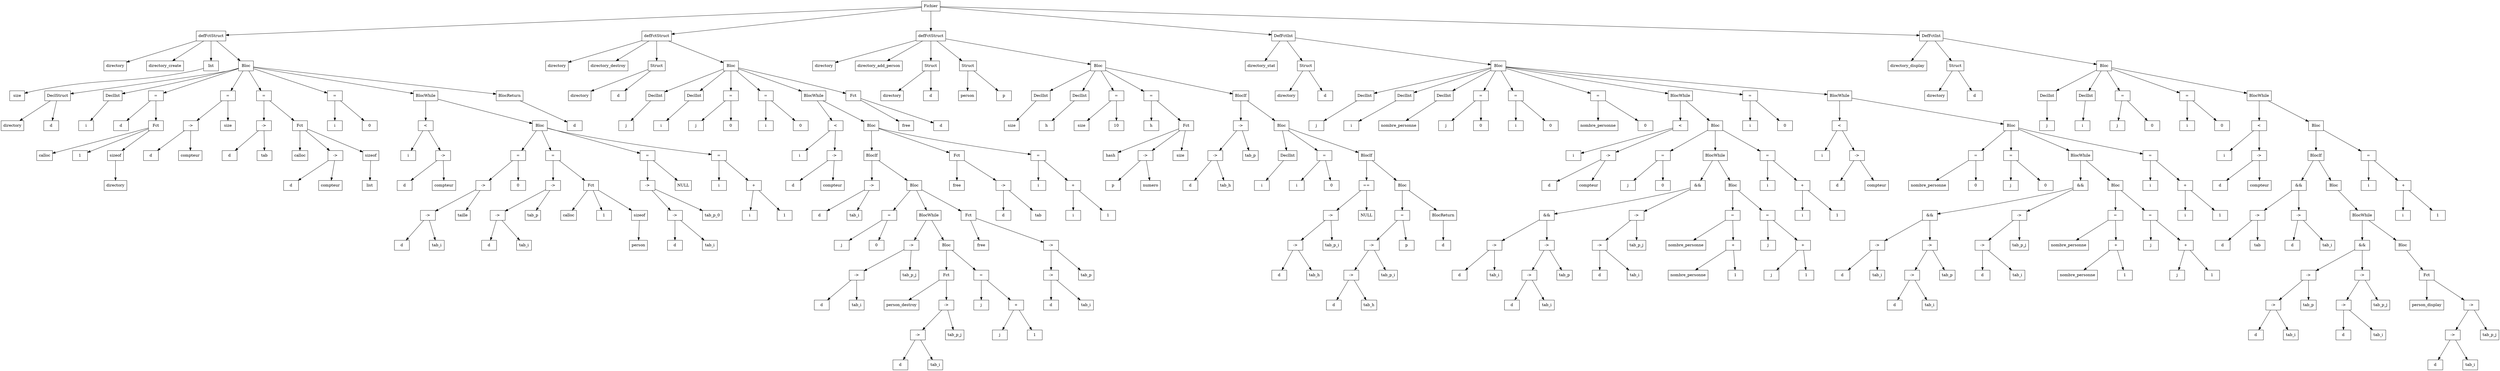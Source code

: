 digraph "ast"{

	nodesep=1;
	ranksep=1;

	N0 [label="Fichier", shape="box"];
	N1 [label="defFctStruct", shape="box"];
	N2 [label="directory", shape="box"];
	N3 [label="directory_create", shape="box"];
	N4 [label="Int", shape="box"];
	N5 [label="size", shape="box"];
	N6 [label="Bloc", shape="box"];
	N7 [label="DeclStruct", shape="box"];
	N8 [label="directory", shape="box"];
	N9 [label="d", shape="box"];
	N10 [label="DeclInt", shape="box"];
	N11 [label="i", shape="box"];
	N12 [label="=", shape="box"];
	N13 [label="d", shape="box"];
	N14 [label="Fct", shape="box"];
	N15 [label="calloc", shape="box"];
	N16 [label="1", shape="box"];
	N17 [label="sizeof", shape="box"];
	N18 [label="directory", shape="box"];
	N19 [label="=", shape="box"];
	N20 [label="->", shape="box"];
	N21 [label="d", shape="box"];
	N22 [label="compteur", shape="box"];
	N23 [label="size", shape="box"];
	N24 [label="=", shape="box"];
	N25 [label="->", shape="box"];
	N26 [label="d", shape="box"];
	N27 [label="tab", shape="box"];
	N28 [label="Fct", shape="box"];
	N29 [label="calloc", shape="box"];
	N30 [label="->", shape="box"];
	N31 [label="d", shape="box"];
	N32 [label="compteur", shape="box"];
	N33 [label="sizeof", shape="box"];
	N34 [label="list", shape="box"];
	N35 [label="=", shape="box"];
	N36 [label="i", shape="box"];
	N37 [label="0", shape="box"];
	N38 [label="BlocWhile", shape="box"];
	N39 [label="<", shape="box"];
	N40 [label="i", shape="box"];
	N41 [label="->", shape="box"];
	N42 [label="d", shape="box"];
	N43 [label="compteur", shape="box"];
	N44 [label="Bloc", shape="box"];
	N45 [label="=", shape="box"];
	N46 [label="->", shape="box"];
	N47 [label="->", shape="box"];
	N48 [label="d", shape="box"];
	N49 [label="tab_i", shape="box"];
	N50 [label="taille", shape="box"];
	N51 [label="0", shape="box"];
	N52 [label="=", shape="box"];
	N53 [label="->", shape="box"];
	N54 [label="->", shape="box"];
	N55 [label="d", shape="box"];
	N56 [label="tab_i", shape="box"];
	N57 [label="tab_p", shape="box"];
	N58 [label="Fct", shape="box"];
	N59 [label="calloc", shape="box"];
	N60 [label="1", shape="box"];
	N61 [label="sizeof", shape="box"];
	N62 [label="person", shape="box"];
	N63 [label="=", shape="box"];
	N64 [label="->", shape="box"];
	N65 [label="->", shape="box"];
	N66 [label="d", shape="box"];
	N67 [label="tab_i", shape="box"];
	N68 [label="tab_p_0", shape="box"];
	N69 [label="NULL", shape="box"];
	N70 [label="=", shape="box"];
	N71 [label="i", shape="box"];
	N72 [label="+", shape="box"];
	N73 [label="i", shape="box"];
	N74 [label="1", shape="box"];
	N75 [label="BlocReturn", shape="box"];
	N76 [label="d", shape="box"];
	N77 [label="defFctStruct", shape="box"];
	N78 [label="directory", shape="box"];
	N79 [label="directory_destroy", shape="box"];
	N80 [label="Struct", shape="box"];
	N81 [label="directory", shape="box"];
	N82 [label="d", shape="box"];
	N83 [label="Bloc", shape="box"];
	N84 [label="DeclInt", shape="box"];
	N85 [label="j", shape="box"];
	N86 [label="DeclInt", shape="box"];
	N87 [label="i", shape="box"];
	N88 [label="=", shape="box"];
	N89 [label="j", shape="box"];
	N90 [label="0", shape="box"];
	N91 [label="=", shape="box"];
	N92 [label="i", shape="box"];
	N93 [label="0", shape="box"];
	N94 [label="BlocWhile", shape="box"];
	N95 [label="<", shape="box"];
	N96 [label="i", shape="box"];
	N97 [label="->", shape="box"];
	N98 [label="d", shape="box"];
	N99 [label="compteur", shape="box"];
	N100 [label="Bloc", shape="box"];
	N101 [label="BlocIf", shape="box"];
	N102 [label="->", shape="box"];
	N103 [label="d", shape="box"];
	N104 [label="tab_i", shape="box"];
	N105 [label="Bloc", shape="box"];
	N106 [label="=", shape="box"];
	N107 [label="j", shape="box"];
	N108 [label="0", shape="box"];
	N109 [label="BlocWhile", shape="box"];
	N110 [label="->", shape="box"];
	N111 [label="->", shape="box"];
	N112 [label="d", shape="box"];
	N113 [label="tab_i", shape="box"];
	N114 [label="tab_p_j", shape="box"];
	N115 [label="Bloc", shape="box"];
	N116 [label="Fct", shape="box"];
	N117 [label="person_destroy", shape="box"];
	N118 [label="->", shape="box"];
	N119 [label="->", shape="box"];
	N120 [label="d", shape="box"];
	N121 [label="tab_i", shape="box"];
	N122 [label="tab_p_j", shape="box"];
	N123 [label="=", shape="box"];
	N124 [label="j", shape="box"];
	N125 [label="+", shape="box"];
	N126 [label="j", shape="box"];
	N127 [label="1", shape="box"];
	N128 [label="Fct", shape="box"];
	N129 [label="free", shape="box"];
	N130 [label="->", shape="box"];
	N131 [label="->", shape="box"];
	N132 [label="d", shape="box"];
	N133 [label="tab_i", shape="box"];
	N134 [label="tab_p", shape="box"];
	N135 [label="Fct", shape="box"];
	N136 [label="free", shape="box"];
	N137 [label="->", shape="box"];
	N138 [label="d", shape="box"];
	N139 [label="tab", shape="box"];
	N140 [label="=", shape="box"];
	N141 [label="i", shape="box"];
	N142 [label="+", shape="box"];
	N143 [label="i", shape="box"];
	N144 [label="1", shape="box"];
	N145 [label="Fct", shape="box"];
	N146 [label="free", shape="box"];
	N147 [label="d", shape="box"];
	N148 [label="defFctStruct", shape="box"];
	N149 [label="directory", shape="box"];
	N150 [label="directory_add_person", shape="box"];
	N151 [label="Struct", shape="box"];
	N152 [label="directory", shape="box"];
	N153 [label="d", shape="box"];
	N154 [label="Struct", shape="box"];
	N155 [label="person", shape="box"];
	N156 [label="p", shape="box"];
	N157 [label="Bloc", shape="box"];
	N158 [label="DeclInt", shape="box"];
	N159 [label="size", shape="box"];
	N160 [label="DeclInt", shape="box"];
	N161 [label="h", shape="box"];
	N162 [label="=", shape="box"];
	N163 [label="size", shape="box"];
	N164 [label="10", shape="box"];
	N165 [label="=", shape="box"];
	N166 [label="h", shape="box"];
	N167 [label="Fct", shape="box"];
	N168 [label="hash", shape="box"];
	N169 [label="->", shape="box"];
	N170 [label="p", shape="box"];
	N171 [label="numero", shape="box"];
	N172 [label="size", shape="box"];
	N173 [label="BlocIf", shape="box"];
	N174 [label="->", shape="box"];
	N175 [label="->", shape="box"];
	N176 [label="d", shape="box"];
	N177 [label="tab_h", shape="box"];
	N178 [label="tab_p", shape="box"];
	N179 [label="Bloc", shape="box"];
	N180 [label="DeclInt", shape="box"];
	N181 [label="i", shape="box"];
	N182 [label="=", shape="box"];
	N183 [label="i", shape="box"];
	N184 [label="0", shape="box"];
	N185 [label="BlocIf", shape="box"];
	N186 [label="==", shape="box"];
	N187 [label="->", shape="box"];
	N188 [label="->", shape="box"];
	N189 [label="d", shape="box"];
	N190 [label="tab_h", shape="box"];
	N191 [label="tab_p_i", shape="box"];
	N192 [label="NULL", shape="box"];
	N193 [label="Bloc", shape="box"];
	N194 [label="=", shape="box"];
	N195 [label="->", shape="box"];
	N196 [label="->", shape="box"];
	N197 [label="d", shape="box"];
	N198 [label="tab_h", shape="box"];
	N199 [label="tab_p_i", shape="box"];
	N200 [label="p", shape="box"];
	N201 [label="BlocReturn", shape="box"];
	N202 [label="d", shape="box"];
	N203 [label="DefFctInt", shape="box"];
	N204 [label="directory_stat", shape="box"];
	N205 [label="Struct", shape="box"];
	N206 [label="directory", shape="box"];
	N207 [label="d", shape="box"];
	N208 [label="Bloc", shape="box"];
	N209 [label="DeclInt", shape="box"];
	N210 [label="j", shape="box"];
	N211 [label="DeclInt", shape="box"];
	N212 [label="i", shape="box"];
	N213 [label="DeclInt", shape="box"];
	N214 [label="nombre_personne", shape="box"];
	N215 [label="=", shape="box"];
	N216 [label="j", shape="box"];
	N217 [label="0", shape="box"];
	N218 [label="=", shape="box"];
	N219 [label="i", shape="box"];
	N220 [label="0", shape="box"];
	N221 [label="=", shape="box"];
	N222 [label="nombre_personne", shape="box"];
	N223 [label="0", shape="box"];
	N224 [label="BlocWhile", shape="box"];
	N225 [label="<", shape="box"];
	N226 [label="i", shape="box"];
	N227 [label="->", shape="box"];
	N228 [label="d", shape="box"];
	N229 [label="compteur", shape="box"];
	N230 [label="Bloc", shape="box"];
	N231 [label="=", shape="box"];
	N232 [label="j", shape="box"];
	N233 [label="0", shape="box"];
	N234 [label="BlocWhile", shape="box"];
	N235 [label="&&", shape="box"];
	N236 [label="&&", shape="box"];
	N237 [label="->", shape="box"];
	N238 [label="d", shape="box"];
	N239 [label="tab_i", shape="box"];
	N240 [label="->", shape="box"];
	N241 [label="->", shape="box"];
	N242 [label="d", shape="box"];
	N243 [label="tab_i", shape="box"];
	N244 [label="tab_p", shape="box"];
	N245 [label="->", shape="box"];
	N246 [label="->", shape="box"];
	N247 [label="d", shape="box"];
	N248 [label="tab_i", shape="box"];
	N249 [label="tab_p_j", shape="box"];
	N250 [label="Bloc", shape="box"];
	N251 [label="=", shape="box"];
	N252 [label="nombre_personne", shape="box"];
	N253 [label="+", shape="box"];
	N254 [label="nombre_personne", shape="box"];
	N255 [label="1", shape="box"];
	N256 [label="=", shape="box"];
	N257 [label="j", shape="box"];
	N258 [label="+", shape="box"];
	N259 [label="j", shape="box"];
	N260 [label="1", shape="box"];
	N261 [label="=", shape="box"];
	N262 [label="i", shape="box"];
	N263 [label="+", shape="box"];
	N264 [label="i", shape="box"];
	N265 [label="1", shape="box"];
	N266 [label="=", shape="box"];
	N267 [label="i", shape="box"];
	N268 [label="0", shape="box"];
	N269 [label="BlocWhile", shape="box"];
	N270 [label="<", shape="box"];
	N271 [label="i", shape="box"];
	N272 [label="->", shape="box"];
	N273 [label="d", shape="box"];
	N274 [label="compteur", shape="box"];
	N275 [label="Bloc", shape="box"];
	N276 [label="=", shape="box"];
	N277 [label="nombre_personne", shape="box"];
	N278 [label="0", shape="box"];
	N279 [label="=", shape="box"];
	N280 [label="j", shape="box"];
	N281 [label="0", shape="box"];
	N282 [label="BlocWhile", shape="box"];
	N283 [label="&&", shape="box"];
	N284 [label="&&", shape="box"];
	N285 [label="->", shape="box"];
	N286 [label="d", shape="box"];
	N287 [label="tab_i", shape="box"];
	N288 [label="->", shape="box"];
	N289 [label="->", shape="box"];
	N290 [label="d", shape="box"];
	N291 [label="tab_i", shape="box"];
	N292 [label="tab_p", shape="box"];
	N293 [label="->", shape="box"];
	N294 [label="->", shape="box"];
	N295 [label="d", shape="box"];
	N296 [label="tab_i", shape="box"];
	N297 [label="tab_p_j", shape="box"];
	N298 [label="Bloc", shape="box"];
	N299 [label="=", shape="box"];
	N300 [label="nombre_personne", shape="box"];
	N301 [label="+", shape="box"];
	N302 [label="nombre_personne", shape="box"];
	N303 [label="1", shape="box"];
	N304 [label="=", shape="box"];
	N305 [label="j", shape="box"];
	N306 [label="+", shape="box"];
	N307 [label="j", shape="box"];
	N308 [label="1", shape="box"];
	N309 [label="=", shape="box"];
	N310 [label="i", shape="box"];
	N311 [label="+", shape="box"];
	N312 [label="i", shape="box"];
	N313 [label="1", shape="box"];
	N314 [label="DefFctInt", shape="box"];
	N315 [label="directory_display", shape="box"];
	N316 [label="Struct", shape="box"];
	N317 [label="directory", shape="box"];
	N318 [label="d", shape="box"];
	N319 [label="Bloc", shape="box"];
	N320 [label="DeclInt", shape="box"];
	N321 [label="j", shape="box"];
	N322 [label="DeclInt", shape="box"];
	N323 [label="i", shape="box"];
	N324 [label="=", shape="box"];
	N325 [label="j", shape="box"];
	N326 [label="0", shape="box"];
	N327 [label="=", shape="box"];
	N328 [label="i", shape="box"];
	N329 [label="0", shape="box"];
	N330 [label="BlocWhile", shape="box"];
	N331 [label="<", shape="box"];
	N332 [label="i", shape="box"];
	N333 [label="->", shape="box"];
	N334 [label="d", shape="box"];
	N335 [label="compteur", shape="box"];
	N336 [label="Bloc", shape="box"];
	N337 [label="BlocIf", shape="box"];
	N338 [label="&&", shape="box"];
	N339 [label="->", shape="box"];
	N340 [label="d", shape="box"];
	N341 [label="tab", shape="box"];
	N342 [label="->", shape="box"];
	N343 [label="d", shape="box"];
	N344 [label="tab_i", shape="box"];
	N345 [label="Bloc", shape="box"];
	N346 [label="BlocWhile", shape="box"];
	N347 [label="&&", shape="box"];
	N348 [label="->", shape="box"];
	N349 [label="->", shape="box"];
	N350 [label="d", shape="box"];
	N351 [label="tab_i", shape="box"];
	N352 [label="tab_p", shape="box"];
	N353 [label="->", shape="box"];
	N354 [label="->", shape="box"];
	N355 [label="d", shape="box"];
	N356 [label="tab_i", shape="box"];
	N357 [label="tab_p_j", shape="box"];
	N358 [label="Bloc", shape="box"];
	N359 [label="Fct", shape="box"];
	N360 [label="person_display", shape="box"];
	N361 [label="->", shape="box"];
	N362 [label="->", shape="box"];
	N363 [label="d", shape="box"];
	N364 [label="tab_i", shape="box"];
	N365 [label="tab_p_j", shape="box"];
	N366 [label="=", shape="box"];
	N367 [label="i", shape="box"];
	N368 [label="+", shape="box"];
	N369 [label="i", shape="box"];
	N370 [label="1", shape="box"];

	N1 -> N2; 
	N1 -> N3; 
	N4 -> N5; 
	N1 -> N4; 
	N7 -> N8; 
	N7 -> N9; 
	N6 -> N7; 
	N10 -> N11; 
	N6 -> N10; 
	N12 -> N13; 
	N14 -> N15; 
	N14 -> N16; 
	N17 -> N18; 
	N14 -> N17; 
	N12 -> N14; 
	N6 -> N12; 
	N20 -> N21; 
	N20 -> N22; 
	N19 -> N20; 
	N19 -> N23; 
	N6 -> N19; 
	N25 -> N26; 
	N25 -> N27; 
	N24 -> N25; 
	N28 -> N29; 
	N30 -> N31; 
	N30 -> N32; 
	N28 -> N30; 
	N33 -> N34; 
	N28 -> N33; 
	N24 -> N28; 
	N6 -> N24; 
	N35 -> N36; 
	N35 -> N37; 
	N6 -> N35; 
	N39 -> N40; 
	N41 -> N42; 
	N41 -> N43; 
	N39 -> N41; 
	N38 -> N39; 
	N47 -> N48; 
	N47 -> N49; 
	N46 -> N47; 
	N46 -> N50; 
	N45 -> N46; 
	N45 -> N51; 
	N44 -> N45; 
	N54 -> N55; 
	N54 -> N56; 
	N53 -> N54; 
	N53 -> N57; 
	N52 -> N53; 
	N58 -> N59; 
	N58 -> N60; 
	N61 -> N62; 
	N58 -> N61; 
	N52 -> N58; 
	N44 -> N52; 
	N65 -> N66; 
	N65 -> N67; 
	N64 -> N65; 
	N64 -> N68; 
	N63 -> N64; 
	N63 -> N69; 
	N44 -> N63; 
	N70 -> N71; 
	N72 -> N73; 
	N72 -> N74; 
	N70 -> N72; 
	N44 -> N70; 
	N38 -> N44; 
	N6 -> N38; 
	N75 -> N76; 
	N6 -> N75; 
	N1 -> N6; 
	N0 -> N1; 
	N77 -> N78; 
	N77 -> N79; 
	N80 -> N81; 
	N80 -> N82; 
	N77 -> N80; 
	N84 -> N85; 
	N83 -> N84; 
	N86 -> N87; 
	N83 -> N86; 
	N88 -> N89; 
	N88 -> N90; 
	N83 -> N88; 
	N91 -> N92; 
	N91 -> N93; 
	N83 -> N91; 
	N95 -> N96; 
	N97 -> N98; 
	N97 -> N99; 
	N95 -> N97; 
	N94 -> N95; 
	N102 -> N103; 
	N102 -> N104; 
	N101 -> N102; 
	N106 -> N107; 
	N106 -> N108; 
	N105 -> N106; 
	N111 -> N112; 
	N111 -> N113; 
	N110 -> N111; 
	N110 -> N114; 
	N109 -> N110; 
	N116 -> N117; 
	N119 -> N120; 
	N119 -> N121; 
	N118 -> N119; 
	N118 -> N122; 
	N116 -> N118; 
	N115 -> N116; 
	N123 -> N124; 
	N125 -> N126; 
	N125 -> N127; 
	N123 -> N125; 
	N115 -> N123; 
	N109 -> N115; 
	N105 -> N109; 
	N128 -> N129; 
	N131 -> N132; 
	N131 -> N133; 
	N130 -> N131; 
	N130 -> N134; 
	N128 -> N130; 
	N105 -> N128; 
	N101 -> N105; 
	N100 -> N101; 
	N135 -> N136; 
	N137 -> N138; 
	N137 -> N139; 
	N135 -> N137; 
	N100 -> N135; 
	N140 -> N141; 
	N142 -> N143; 
	N142 -> N144; 
	N140 -> N142; 
	N100 -> N140; 
	N94 -> N100; 
	N83 -> N94; 
	N145 -> N146; 
	N145 -> N147; 
	N83 -> N145; 
	N77 -> N83; 
	N0 -> N77; 
	N148 -> N149; 
	N148 -> N150; 
	N151 -> N152; 
	N151 -> N153; 
	N148 -> N151; 
	N154 -> N155; 
	N154 -> N156; 
	N148 -> N154; 
	N158 -> N159; 
	N157 -> N158; 
	N160 -> N161; 
	N157 -> N160; 
	N162 -> N163; 
	N162 -> N164; 
	N157 -> N162; 
	N165 -> N166; 
	N167 -> N168; 
	N169 -> N170; 
	N169 -> N171; 
	N167 -> N169; 
	N167 -> N172; 
	N165 -> N167; 
	N157 -> N165; 
	N175 -> N176; 
	N175 -> N177; 
	N174 -> N175; 
	N174 -> N178; 
	N173 -> N174; 
	N180 -> N181; 
	N179 -> N180; 
	N182 -> N183; 
	N182 -> N184; 
	N179 -> N182; 
	N188 -> N189; 
	N188 -> N190; 
	N187 -> N188; 
	N187 -> N191; 
	N186 -> N187; 
	N186 -> N192; 
	N185 -> N186; 
	N196 -> N197; 
	N196 -> N198; 
	N195 -> N196; 
	N195 -> N199; 
	N194 -> N195; 
	N194 -> N200; 
	N193 -> N194; 
	N201 -> N202; 
	N193 -> N201; 
	N185 -> N193; 
	N179 -> N185; 
	N173 -> N179; 
	N157 -> N173; 
	N148 -> N157; 
	N0 -> N148; 
	N203 -> N204; 
	N205 -> N206; 
	N205 -> N207; 
	N203 -> N205; 
	N209 -> N210; 
	N208 -> N209; 
	N211 -> N212; 
	N208 -> N211; 
	N213 -> N214; 
	N208 -> N213; 
	N215 -> N216; 
	N215 -> N217; 
	N208 -> N215; 
	N218 -> N219; 
	N218 -> N220; 
	N208 -> N218; 
	N221 -> N222; 
	N221 -> N223; 
	N208 -> N221; 
	N225 -> N226; 
	N227 -> N228; 
	N227 -> N229; 
	N225 -> N227; 
	N224 -> N225; 
	N231 -> N232; 
	N231 -> N233; 
	N230 -> N231; 
	N237 -> N238; 
	N237 -> N239; 
	N236 -> N237; 
	N241 -> N242; 
	N241 -> N243; 
	N240 -> N241; 
	N240 -> N244; 
	N236 -> N240; 
	N235 -> N236; 
	N246 -> N247; 
	N246 -> N248; 
	N245 -> N246; 
	N245 -> N249; 
	N235 -> N245; 
	N234 -> N235; 
	N251 -> N252; 
	N253 -> N254; 
	N253 -> N255; 
	N251 -> N253; 
	N250 -> N251; 
	N256 -> N257; 
	N258 -> N259; 
	N258 -> N260; 
	N256 -> N258; 
	N250 -> N256; 
	N234 -> N250; 
	N230 -> N234; 
	N261 -> N262; 
	N263 -> N264; 
	N263 -> N265; 
	N261 -> N263; 
	N230 -> N261; 
	N224 -> N230; 
	N208 -> N224; 
	N266 -> N267; 
	N266 -> N268; 
	N208 -> N266; 
	N270 -> N271; 
	N272 -> N273; 
	N272 -> N274; 
	N270 -> N272; 
	N269 -> N270; 
	N276 -> N277; 
	N276 -> N278; 
	N275 -> N276; 
	N279 -> N280; 
	N279 -> N281; 
	N275 -> N279; 
	N285 -> N286; 
	N285 -> N287; 
	N284 -> N285; 
	N289 -> N290; 
	N289 -> N291; 
	N288 -> N289; 
	N288 -> N292; 
	N284 -> N288; 
	N283 -> N284; 
	N294 -> N295; 
	N294 -> N296; 
	N293 -> N294; 
	N293 -> N297; 
	N283 -> N293; 
	N282 -> N283; 
	N299 -> N300; 
	N301 -> N302; 
	N301 -> N303; 
	N299 -> N301; 
	N298 -> N299; 
	N304 -> N305; 
	N306 -> N307; 
	N306 -> N308; 
	N304 -> N306; 
	N298 -> N304; 
	N282 -> N298; 
	N275 -> N282; 
	N309 -> N310; 
	N311 -> N312; 
	N311 -> N313; 
	N309 -> N311; 
	N275 -> N309; 
	N269 -> N275; 
	N208 -> N269; 
	N203 -> N208; 
	N0 -> N203; 
	N314 -> N315; 
	N316 -> N317; 
	N316 -> N318; 
	N314 -> N316; 
	N320 -> N321; 
	N319 -> N320; 
	N322 -> N323; 
	N319 -> N322; 
	N324 -> N325; 
	N324 -> N326; 
	N319 -> N324; 
	N327 -> N328; 
	N327 -> N329; 
	N319 -> N327; 
	N331 -> N332; 
	N333 -> N334; 
	N333 -> N335; 
	N331 -> N333; 
	N330 -> N331; 
	N339 -> N340; 
	N339 -> N341; 
	N338 -> N339; 
	N342 -> N343; 
	N342 -> N344; 
	N338 -> N342; 
	N337 -> N338; 
	N349 -> N350; 
	N349 -> N351; 
	N348 -> N349; 
	N348 -> N352; 
	N347 -> N348; 
	N354 -> N355; 
	N354 -> N356; 
	N353 -> N354; 
	N353 -> N357; 
	N347 -> N353; 
	N346 -> N347; 
	N359 -> N360; 
	N362 -> N363; 
	N362 -> N364; 
	N361 -> N362; 
	N361 -> N365; 
	N359 -> N361; 
	N358 -> N359; 
	N346 -> N358; 
	N345 -> N346; 
	N337 -> N345; 
	N336 -> N337; 
	N366 -> N367; 
	N368 -> N369; 
	N368 -> N370; 
	N366 -> N368; 
	N336 -> N366; 
	N330 -> N336; 
	N319 -> N330; 
	N314 -> N319; 
	N0 -> N314; 
}
